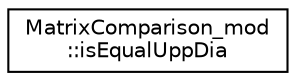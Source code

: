 digraph "Graphical Class Hierarchy"
{
 // LATEX_PDF_SIZE
  edge [fontname="Helvetica",fontsize="10",labelfontname="Helvetica",labelfontsize="10"];
  node [fontname="Helvetica",fontsize="10",shape=record];
  rankdir="LR";
  Node0 [label="MatrixComparison_mod\l::isEqualUppDia",height=0.2,width=0.4,color="black", fillcolor="white", style="filled",URL="$interfaceMatrixComparison__mod_1_1isEqualUppDia.html",tooltip="Generate a logical value of .true. if the upper-triangle and diagonal elements of the two input squar..."];
}
